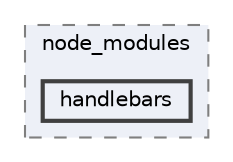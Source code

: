 digraph "C:/Users/arisc/OneDrive/Documents/GitHub/FINAL/EcoEats-Project/node_modules/handlebars"
{
 // LATEX_PDF_SIZE
  bgcolor="transparent";
  edge [fontname=Helvetica,fontsize=10,labelfontname=Helvetica,labelfontsize=10];
  node [fontname=Helvetica,fontsize=10,shape=box,height=0.2,width=0.4];
  compound=true
  subgraph clusterdir_5091f2b68170d33f954320199e2fed0a {
    graph [ bgcolor="#edf0f7", pencolor="grey50", label="node_modules", fontname=Helvetica,fontsize=10 style="filled,dashed", URL="dir_5091f2b68170d33f954320199e2fed0a.html",tooltip=""]
  dir_003e560cb972ab826aceeb5dd10b2b7d [label="handlebars", fillcolor="#edf0f7", color="grey25", style="filled,bold", URL="dir_003e560cb972ab826aceeb5dd10b2b7d.html",tooltip=""];
  }
}
